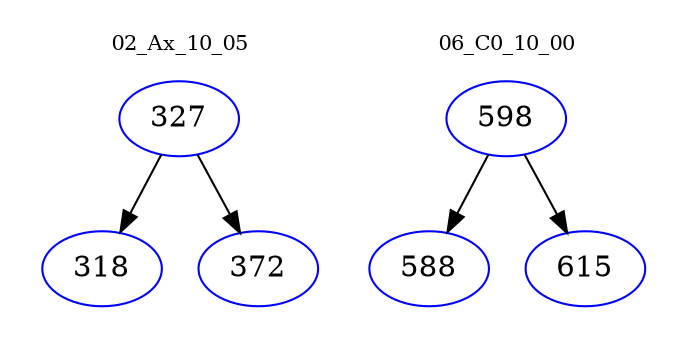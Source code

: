 digraph{
subgraph cluster_0 {
color = white
label = "02_Ax_10_05";
fontsize=10;
T0_327 [label="327", color="blue"]
T0_327 -> T0_318 [color="black"]
T0_318 [label="318", color="blue"]
T0_327 -> T0_372 [color="black"]
T0_372 [label="372", color="blue"]
}
subgraph cluster_1 {
color = white
label = "06_C0_10_00";
fontsize=10;
T1_598 [label="598", color="blue"]
T1_598 -> T1_588 [color="black"]
T1_588 [label="588", color="blue"]
T1_598 -> T1_615 [color="black"]
T1_615 [label="615", color="blue"]
}
}
